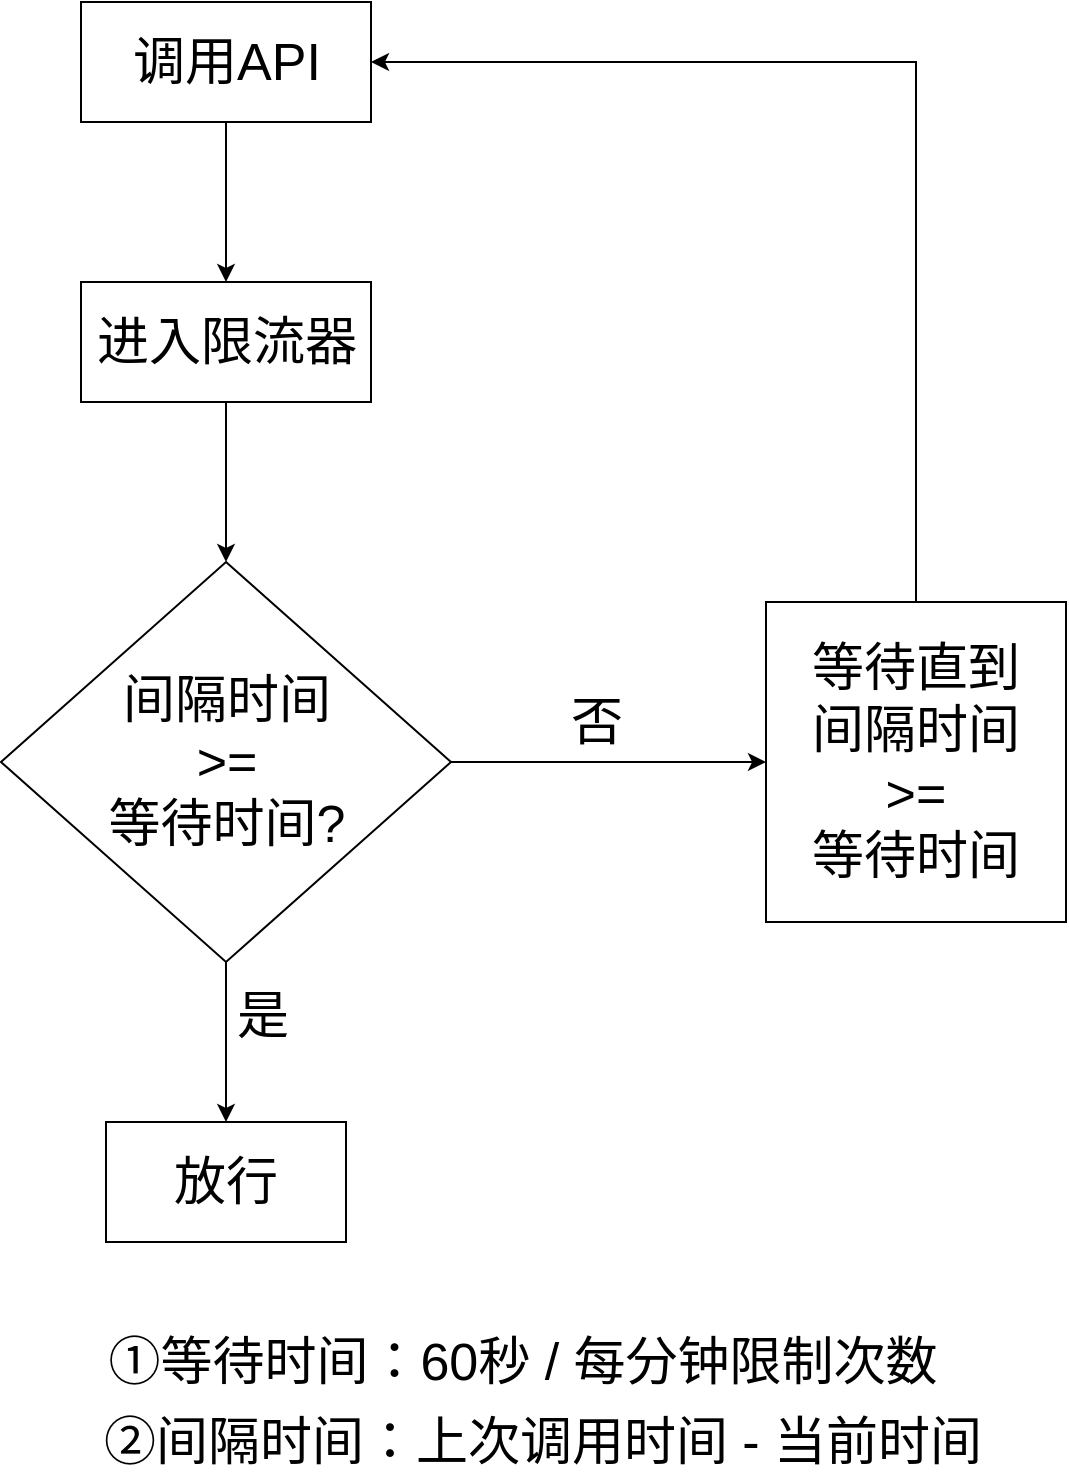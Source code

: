 <mxfile version="20.3.0" type="device"><diagram id="2urjMWitsfi8ovsNWyI5" name="第 1 页"><mxGraphModel dx="942" dy="677" grid="1" gridSize="10" guides="1" tooltips="1" connect="1" arrows="1" fold="1" page="1" pageScale="1" pageWidth="827" pageHeight="1169" math="0" shadow="0"><root><mxCell id="0"/><mxCell id="1" parent="0"/><mxCell id="yynPxZFikPtZxe5l9qtH-6" value="" style="edgeStyle=orthogonalEdgeStyle;rounded=0;orthogonalLoop=1;jettySize=auto;html=1;fontSize=26;fontStyle=0" parent="1" source="ts7XShwU-rlnk_GBTlb1-1" target="yynPxZFikPtZxe5l9qtH-4" edge="1"><mxGeometry relative="1" as="geometry"/></mxCell><mxCell id="ts7XShwU-rlnk_GBTlb1-1" value="调用API" style="rounded=0;whiteSpace=wrap;html=1;fontSize=26;fontStyle=0" parent="1" vertex="1"><mxGeometry x="257.5" y="290" width="145" height="60" as="geometry"/></mxCell><mxCell id="ts7XShwU-rlnk_GBTlb1-13" value="" style="edgeStyle=orthogonalEdgeStyle;rounded=0;orthogonalLoop=1;jettySize=auto;html=1;fontSize=26;entryX=0.5;entryY=0;entryDx=0;entryDy=0;fontStyle=0" parent="1" source="ts7XShwU-rlnk_GBTlb1-10" target="ts7XShwU-rlnk_GBTlb1-15" edge="1"><mxGeometry relative="1" as="geometry"><mxPoint x="330" y="710" as="targetPoint"/></mxGeometry></mxCell><mxCell id="ts7XShwU-rlnk_GBTlb1-14" value="是" style="edgeLabel;html=1;align=center;verticalAlign=middle;resizable=0;points=[];fontSize=26;fontStyle=0" parent="ts7XShwU-rlnk_GBTlb1-13" vertex="1" connectable="0"><mxGeometry x="-0.309" y="2" relative="1" as="geometry"><mxPoint x="16" y="-1" as="offset"/></mxGeometry></mxCell><mxCell id="ts7XShwU-rlnk_GBTlb1-17" value="" style="edgeStyle=orthogonalEdgeStyle;rounded=0;orthogonalLoop=1;jettySize=auto;html=1;fontSize=26;fontStyle=0" parent="1" source="ts7XShwU-rlnk_GBTlb1-10" target="ts7XShwU-rlnk_GBTlb1-16" edge="1"><mxGeometry relative="1" as="geometry"/></mxCell><mxCell id="ts7XShwU-rlnk_GBTlb1-10" value="间隔时间&lt;br&gt;&amp;gt;=&lt;br&gt;等待时间?" style="rhombus;whiteSpace=wrap;html=1;fontSize=26;fontStyle=0" parent="1" vertex="1"><mxGeometry x="217.5" y="570" width="225" height="200" as="geometry"/></mxCell><mxCell id="ts7XShwU-rlnk_GBTlb1-15" value="放行" style="rounded=0;whiteSpace=wrap;html=1;fontSize=26;fontStyle=0" parent="1" vertex="1"><mxGeometry x="270" y="850" width="120" height="60" as="geometry"/></mxCell><mxCell id="ts7XShwU-rlnk_GBTlb1-20" style="edgeStyle=orthogonalEdgeStyle;rounded=0;orthogonalLoop=1;jettySize=auto;html=1;fontSize=26;fontStyle=0;entryX=1;entryY=0.5;entryDx=0;entryDy=0;" parent="1" source="ts7XShwU-rlnk_GBTlb1-16" target="ts7XShwU-rlnk_GBTlb1-1" edge="1"><mxGeometry relative="1" as="geometry"><mxPoint x="410" y="320" as="targetPoint"/><Array as="points"><mxPoint x="675" y="320"/></Array></mxGeometry></mxCell><mxCell id="ts7XShwU-rlnk_GBTlb1-16" value="等待直到&lt;br&gt;间隔时间&lt;br&gt;&amp;gt;=&lt;br&gt;等待时间" style="whiteSpace=wrap;html=1;fontSize=26;fontStyle=0" parent="1" vertex="1"><mxGeometry x="600" y="590" width="150" height="160" as="geometry"/></mxCell><mxCell id="ts7XShwU-rlnk_GBTlb1-19" value="否" style="text;html=1;align=center;verticalAlign=middle;resizable=0;points=[];autosize=1;strokeColor=none;fillColor=none;fontSize=26;fontStyle=0" parent="1" vertex="1"><mxGeometry x="490" y="630" width="50" height="40" as="geometry"/></mxCell><mxCell id="yynPxZFikPtZxe5l9qtH-3" value="②间隔时间：上次调用时间 - 当前时间" style="text;html=1;align=center;verticalAlign=middle;resizable=0;points=[];autosize=1;strokeColor=none;fillColor=none;fontSize=26;fontStyle=0" parent="1" vertex="1"><mxGeometry x="257.5" y="990" width="460" height="40" as="geometry"/></mxCell><mxCell id="yynPxZFikPtZxe5l9qtH-7" value="" style="edgeStyle=orthogonalEdgeStyle;rounded=0;orthogonalLoop=1;jettySize=auto;html=1;fontSize=26;fontStyle=0" parent="1" source="yynPxZFikPtZxe5l9qtH-4" target="ts7XShwU-rlnk_GBTlb1-10" edge="1"><mxGeometry relative="1" as="geometry"/></mxCell><mxCell id="yynPxZFikPtZxe5l9qtH-4" value="进入限流器" style="rounded=0;whiteSpace=wrap;html=1;fontSize=26;fontStyle=0" parent="1" vertex="1"><mxGeometry x="257.5" y="430" width="145" height="60" as="geometry"/></mxCell><mxCell id="yynPxZFikPtZxe5l9qtH-5" style="edgeStyle=orthogonalEdgeStyle;rounded=0;orthogonalLoop=1;jettySize=auto;html=1;exitX=0.5;exitY=1;exitDx=0;exitDy=0;fontSize=26;fontStyle=0" parent="1" source="ts7XShwU-rlnk_GBTlb1-1" target="ts7XShwU-rlnk_GBTlb1-1" edge="1"><mxGeometry relative="1" as="geometry"/></mxCell><mxCell id="yynPxZFikPtZxe5l9qtH-8" value="①等待时间：60秒 / 每分钟限制次数" style="text;html=1;align=center;verticalAlign=middle;resizable=0;points=[];autosize=1;strokeColor=none;fillColor=none;fontSize=26;fontStyle=0" parent="1" vertex="1"><mxGeometry x="257.5" y="950" width="440" height="40" as="geometry"/></mxCell></root></mxGraphModel></diagram></mxfile>